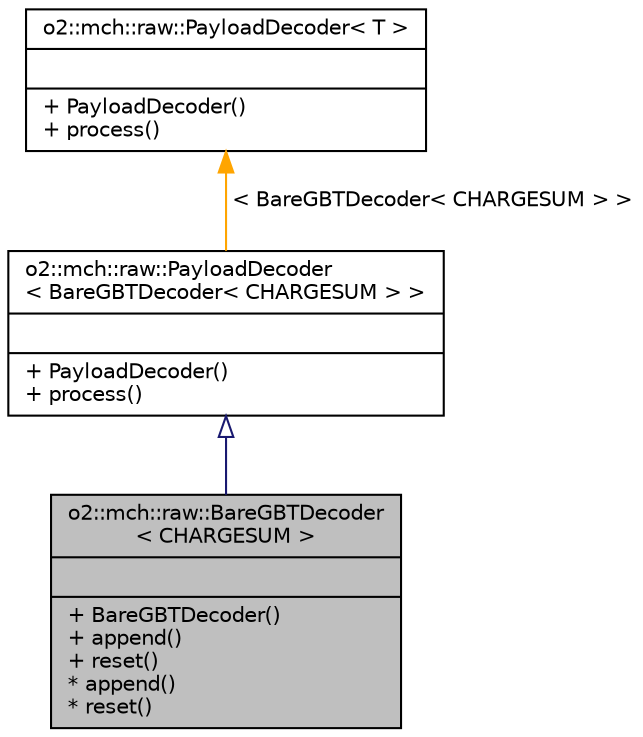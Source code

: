 digraph "o2::mch::raw::BareGBTDecoder&lt; CHARGESUM &gt;"
{
 // INTERACTIVE_SVG=YES
  bgcolor="transparent";
  edge [fontname="Helvetica",fontsize="10",labelfontname="Helvetica",labelfontsize="10"];
  node [fontname="Helvetica",fontsize="10",shape=record];
  Node0 [label="{o2::mch::raw::BareGBTDecoder\l\< CHARGESUM \>\n||+ BareGBTDecoder()\l+ append()\l+ reset()\l* append()\l* reset()\l}",height=0.2,width=0.4,color="black", fillcolor="grey75", style="filled", fontcolor="black"];
  Node1 -> Node0 [dir="back",color="midnightblue",fontsize="10",style="solid",arrowtail="onormal",fontname="Helvetica"];
  Node1 [label="{o2::mch::raw::PayloadDecoder\l\< BareGBTDecoder\< CHARGESUM \> \>\n||+ PayloadDecoder()\l+ process()\l}",height=0.2,width=0.4,color="black",URL="$d2/d42/classo2_1_1mch_1_1raw_1_1PayloadDecoder.html"];
  Node2 -> Node1 [dir="back",color="orange",fontsize="10",style="solid",label=" \< BareGBTDecoder\< CHARGESUM \> \>" ,fontname="Helvetica"];
  Node2 [label="{o2::mch::raw::PayloadDecoder\< T \>\n||+ PayloadDecoder()\l+ process()\l}",height=0.2,width=0.4,color="black",URL="$d2/d42/classo2_1_1mch_1_1raw_1_1PayloadDecoder.html",tooltip="Decoder for MCH Raw Data Format. "];
}
